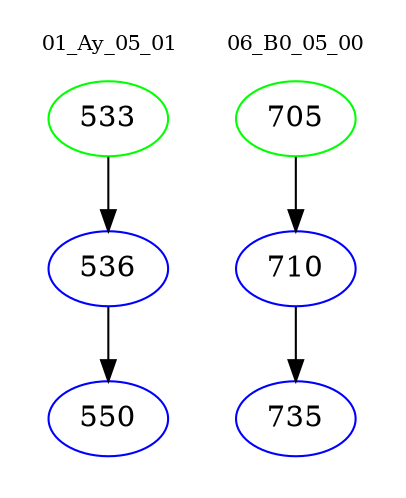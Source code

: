 digraph{
subgraph cluster_0 {
color = white
label = "01_Ay_05_01";
fontsize=10;
T0_533 [label="533", color="green"]
T0_533 -> T0_536 [color="black"]
T0_536 [label="536", color="blue"]
T0_536 -> T0_550 [color="black"]
T0_550 [label="550", color="blue"]
}
subgraph cluster_1 {
color = white
label = "06_B0_05_00";
fontsize=10;
T1_705 [label="705", color="green"]
T1_705 -> T1_710 [color="black"]
T1_710 [label="710", color="blue"]
T1_710 -> T1_735 [color="black"]
T1_735 [label="735", color="blue"]
}
}
